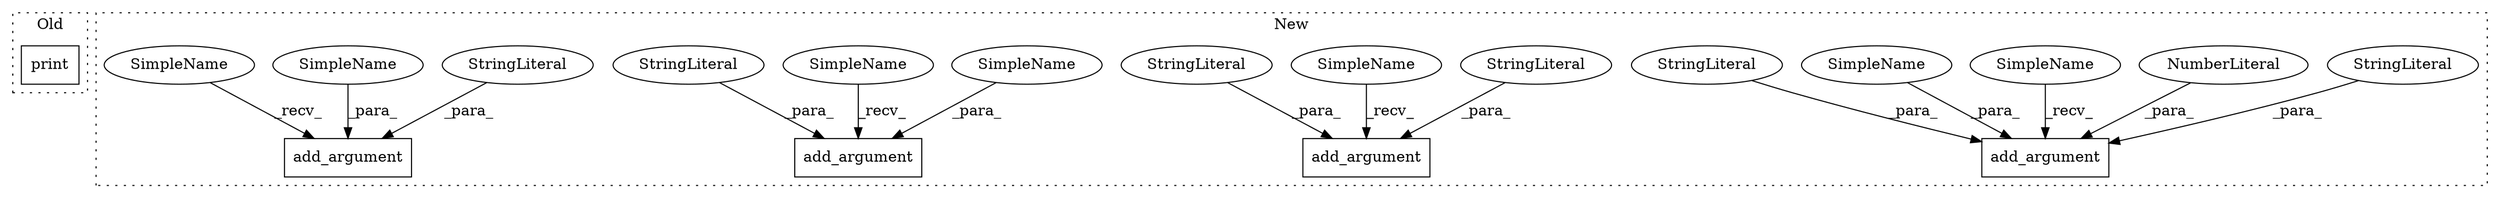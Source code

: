 digraph G {
subgraph cluster0 {
1 [label="print" a="32" s="4412,4455" l="6,1" shape="box"];
label = "Old";
style="dotted";
}
subgraph cluster1 {
2 [label="add_argument" a="32" s="2999,3074" l="13,1" shape="box"];
3 [label="StringLiteral" a="45" s="3034" l="40" shape="ellipse"];
4 [label="StringLiteral" a="45" s="3012" l="15" shape="ellipse"];
5 [label="add_argument" a="32" s="879,934" l="13,1" shape="box"];
6 [label="StringLiteral" a="45" s="909" l="25" shape="ellipse"];
7 [label="StringLiteral" a="45" s="892" l="9" shape="ellipse"];
8 [label="NumberLiteral" a="34" s="3032" l="1" shape="ellipse"];
9 [label="add_argument" a="32" s="1061,1090" l="13,1" shape="box"];
10 [label="add_argument" a="32" s="1008,1044" l="13,1" shape="box"];
11 [label="StringLiteral" a="45" s="1074" l="9" shape="ellipse"];
12 [label="StringLiteral" a="45" s="1021" l="14" shape="ellipse"];
13 [label="SimpleName" a="42" s="2989" l="9" shape="ellipse"];
14 [label="SimpleName" a="42" s="998" l="9" shape="ellipse"];
15 [label="SimpleName" a="42" s="1051" l="9" shape="ellipse"];
16 [label="SimpleName" a="42" s="869" l="9" shape="ellipse"];
17 [label="SimpleName" a="42" s="1084" l="3" shape="ellipse"];
18 [label="SimpleName" a="42" s="1036" l="3" shape="ellipse"];
19 [label="SimpleName" a="42" s="3028" l="3" shape="ellipse"];
label = "New";
style="dotted";
}
3 -> 2 [label="_para_"];
4 -> 2 [label="_para_"];
6 -> 5 [label="_para_"];
7 -> 5 [label="_para_"];
8 -> 2 [label="_para_"];
11 -> 9 [label="_para_"];
12 -> 10 [label="_para_"];
13 -> 2 [label="_recv_"];
14 -> 10 [label="_recv_"];
15 -> 9 [label="_recv_"];
16 -> 5 [label="_recv_"];
17 -> 9 [label="_para_"];
18 -> 10 [label="_para_"];
19 -> 2 [label="_para_"];
}
